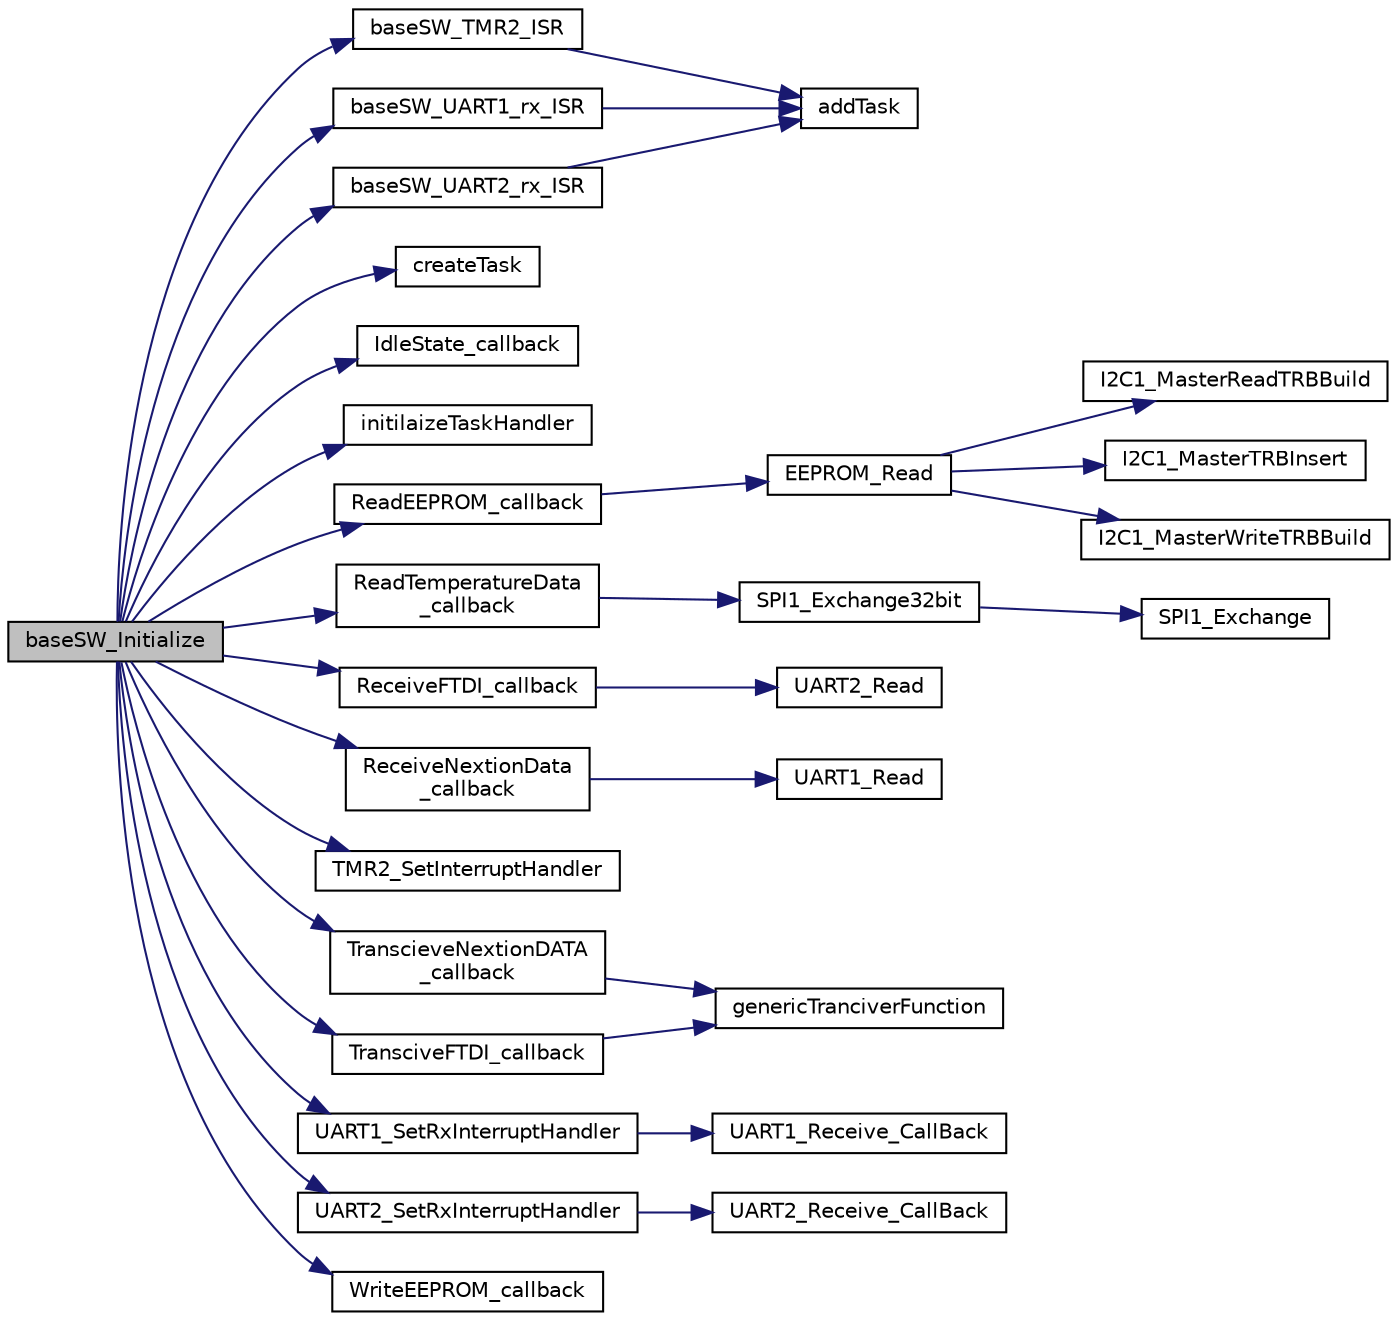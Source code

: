 digraph "baseSW_Initialize"
{
 // LATEX_PDF_SIZE
  edge [fontname="Helvetica",fontsize="10",labelfontname="Helvetica",labelfontsize="10"];
  node [fontname="Helvetica",fontsize="10",shape=record];
  rankdir="LR";
  Node1 [label="baseSW_Initialize",height=0.2,width=0.4,color="black", fillcolor="grey75", style="filled", fontcolor="black",tooltip=" "];
  Node1 -> Node2 [color="midnightblue",fontsize="10",style="solid",fontname="Helvetica"];
  Node2 [label="baseSW_TMR2_ISR",height=0.2,width=0.4,color="black", fillcolor="white", style="filled",URL="$base_s_w_8c.html#a73ac441321bc3bbf8179034ce1f61a0b",tooltip=" "];
  Node2 -> Node3 [color="midnightblue",fontsize="10",style="solid",fontname="Helvetica"];
  Node3 [label="addTask",height=0.2,width=0.4,color="black", fillcolor="white", style="filled",URL="$state_task_handler_8c.html#a0e389e9bc8beed2ef6025c91227d010b",tooltip=" "];
  Node1 -> Node4 [color="midnightblue",fontsize="10",style="solid",fontname="Helvetica"];
  Node4 [label="baseSW_UART1_rx_ISR",height=0.2,width=0.4,color="black", fillcolor="white", style="filled",URL="$base_s_w_8c.html#ad7e00ee96d8ec199bb9b5b48fdecd138",tooltip=" "];
  Node4 -> Node3 [color="midnightblue",fontsize="10",style="solid",fontname="Helvetica"];
  Node1 -> Node5 [color="midnightblue",fontsize="10",style="solid",fontname="Helvetica"];
  Node5 [label="baseSW_UART2_rx_ISR",height=0.2,width=0.4,color="black", fillcolor="white", style="filled",URL="$base_s_w_8c.html#a8027f524cdcb8a3a462b2a6addbab4a5",tooltip=" "];
  Node5 -> Node3 [color="midnightblue",fontsize="10",style="solid",fontname="Helvetica"];
  Node1 -> Node6 [color="midnightblue",fontsize="10",style="solid",fontname="Helvetica"];
  Node6 [label="createTask",height=0.2,width=0.4,color="black", fillcolor="white", style="filled",URL="$state_task_handler_8c.html#aa13c6985471c7d75306316805c317981",tooltip=" "];
  Node1 -> Node7 [color="midnightblue",fontsize="10",style="solid",fontname="Helvetica"];
  Node7 [label="IdleState_callback",height=0.2,width=0.4,color="black", fillcolor="white", style="filled",URL="$base_s_w_8c.html#aa16cf163141a074b2ddb3a60497d8b99",tooltip=" "];
  Node1 -> Node8 [color="midnightblue",fontsize="10",style="solid",fontname="Helvetica"];
  Node8 [label="initilaizeTaskHandler",height=0.2,width=0.4,color="black", fillcolor="white", style="filled",URL="$state_task_handler_8c.html#a98a2fc80782b345201abe6dfbb757c13",tooltip=" "];
  Node1 -> Node9 [color="midnightblue",fontsize="10",style="solid",fontname="Helvetica"];
  Node9 [label="ReadEEPROM_callback",height=0.2,width=0.4,color="black", fillcolor="white", style="filled",URL="$base_s_w_8c.html#ae2abe0c4c78bc2075dad10c581eedbbe",tooltip=" "];
  Node9 -> Node10 [color="midnightblue",fontsize="10",style="solid",fontname="Helvetica"];
  Node10 [label="EEPROM_Read",height=0.2,width=0.4,color="black", fillcolor="white", style="filled",URL="$_e_e_p_r_o_m__driver_8c.html#a4a7ac4599f03f90076d31e960e3b5d7f",tooltip=" "];
  Node10 -> Node11 [color="midnightblue",fontsize="10",style="solid",fontname="Helvetica"];
  Node11 [label="I2C1_MasterReadTRBBuild",height=0.2,width=0.4,color="black", fillcolor="white", style="filled",URL="$i2c1_8c.html#a92070148034b505be5339108b9f449d0",tooltip=" "];
  Node10 -> Node12 [color="midnightblue",fontsize="10",style="solid",fontname="Helvetica"];
  Node12 [label="I2C1_MasterTRBInsert",height=0.2,width=0.4,color="black", fillcolor="white", style="filled",URL="$i2c1_8c.html#a860d0c61c4bfa0434f345692cd277328",tooltip=" "];
  Node10 -> Node13 [color="midnightblue",fontsize="10",style="solid",fontname="Helvetica"];
  Node13 [label="I2C1_MasterWriteTRBBuild",height=0.2,width=0.4,color="black", fillcolor="white", style="filled",URL="$i2c1_8c.html#a0ec0129336e0fcb629eeb55210707c2d",tooltip=" "];
  Node1 -> Node14 [color="midnightblue",fontsize="10",style="solid",fontname="Helvetica"];
  Node14 [label="ReadTemperatureData\l_callback",height=0.2,width=0.4,color="black", fillcolor="white", style="filled",URL="$base_s_w_8c.html#a23b1f41f8c818f17b24b6da7d9af6cd6",tooltip=" "];
  Node14 -> Node15 [color="midnightblue",fontsize="10",style="solid",fontname="Helvetica"];
  Node15 [label="SPI1_Exchange32bit",height=0.2,width=0.4,color="black", fillcolor="white", style="filled",URL="$spi1_8c.html#a0a88e53d199caed4e1850db5b427fe3c",tooltip=" "];
  Node15 -> Node16 [color="midnightblue",fontsize="10",style="solid",fontname="Helvetica"];
  Node16 [label="SPI1_Exchange",height=0.2,width=0.4,color="black", fillcolor="white", style="filled",URL="$spi1_8c.html#ae318f05ebb6973a6620b67e61833c12b",tooltip=" "];
  Node1 -> Node17 [color="midnightblue",fontsize="10",style="solid",fontname="Helvetica"];
  Node17 [label="ReceiveFTDI_callback",height=0.2,width=0.4,color="black", fillcolor="white", style="filled",URL="$base_s_w_8c.html#af341203893341c4fc0aca6617827cc78",tooltip=" "];
  Node17 -> Node18 [color="midnightblue",fontsize="10",style="solid",fontname="Helvetica"];
  Node18 [label="UART2_Read",height=0.2,width=0.4,color="black", fillcolor="white", style="filled",URL="$uart2_8c.html#ab56d5afa62daf8dd586d6b8ebf33160d",tooltip=" "];
  Node1 -> Node19 [color="midnightblue",fontsize="10",style="solid",fontname="Helvetica"];
  Node19 [label="ReceiveNextionData\l_callback",height=0.2,width=0.4,color="black", fillcolor="white", style="filled",URL="$base_s_w_8c.html#a1d1ee0fb69c723856a3009c9dfb74309",tooltip=" "];
  Node19 -> Node20 [color="midnightblue",fontsize="10",style="solid",fontname="Helvetica"];
  Node20 [label="UART1_Read",height=0.2,width=0.4,color="black", fillcolor="white", style="filled",URL="$uart1_8c.html#a4e34071aa3125eb037bd6ae844c7ffbb",tooltip=" "];
  Node1 -> Node21 [color="midnightblue",fontsize="10",style="solid",fontname="Helvetica"];
  Node21 [label="TMR2_SetInterruptHandler",height=0.2,width=0.4,color="black", fillcolor="white", style="filled",URL="$tmr2_8c.html#a96213f388ab9dc5b3cd3ff3b06732b59",tooltip=" "];
  Node1 -> Node22 [color="midnightblue",fontsize="10",style="solid",fontname="Helvetica"];
  Node22 [label="TranscieveNextionDATA\l_callback",height=0.2,width=0.4,color="black", fillcolor="white", style="filled",URL="$base_s_w_8c.html#a3821cc2458a1a57bb47d074adab7041c",tooltip=" "];
  Node22 -> Node23 [color="midnightblue",fontsize="10",style="solid",fontname="Helvetica"];
  Node23 [label="genericTranciverFunction",height=0.2,width=0.4,color="black", fillcolor="white", style="filled",URL="$base_s_w_8c.html#a27ccec4e551f47ff3fe3c4b6afc07597",tooltip=" "];
  Node1 -> Node24 [color="midnightblue",fontsize="10",style="solid",fontname="Helvetica"];
  Node24 [label="TransciveFTDI_callback",height=0.2,width=0.4,color="black", fillcolor="white", style="filled",URL="$base_s_w_8c.html#a5574a7efe563c4a0dcd5a6d14aa25c81",tooltip=" "];
  Node24 -> Node23 [color="midnightblue",fontsize="10",style="solid",fontname="Helvetica"];
  Node1 -> Node25 [color="midnightblue",fontsize="10",style="solid",fontname="Helvetica"];
  Node25 [label="UART1_SetRxInterruptHandler",height=0.2,width=0.4,color="black", fillcolor="white", style="filled",URL="$uart1_8c.html#ada9cfd0a8099b051306ff18cea19a165",tooltip=" "];
  Node25 -> Node26 [color="midnightblue",fontsize="10",style="solid",fontname="Helvetica"];
  Node26 [label="UART1_Receive_CallBack",height=0.2,width=0.4,color="black", fillcolor="white", style="filled",URL="$uart1_8h.html#a6f9531a262fcf20e717451d4176fbaac",tooltip=" "];
  Node1 -> Node27 [color="midnightblue",fontsize="10",style="solid",fontname="Helvetica"];
  Node27 [label="UART2_SetRxInterruptHandler",height=0.2,width=0.4,color="black", fillcolor="white", style="filled",URL="$uart2_8c.html#a1668b0cf18a2d12b03a004fc398442b7",tooltip=" "];
  Node27 -> Node28 [color="midnightblue",fontsize="10",style="solid",fontname="Helvetica"];
  Node28 [label="UART2_Receive_CallBack",height=0.2,width=0.4,color="black", fillcolor="white", style="filled",URL="$uart2_8h.html#a744360a1066b7d86ffc19fe7f1948eee",tooltip=" "];
  Node1 -> Node29 [color="midnightblue",fontsize="10",style="solid",fontname="Helvetica"];
  Node29 [label="WriteEEPROM_callback",height=0.2,width=0.4,color="black", fillcolor="white", style="filled",URL="$base_s_w_8c.html#a4dd0edb41d6818c4b66830d7d5d5f8d4",tooltip=" "];
}
